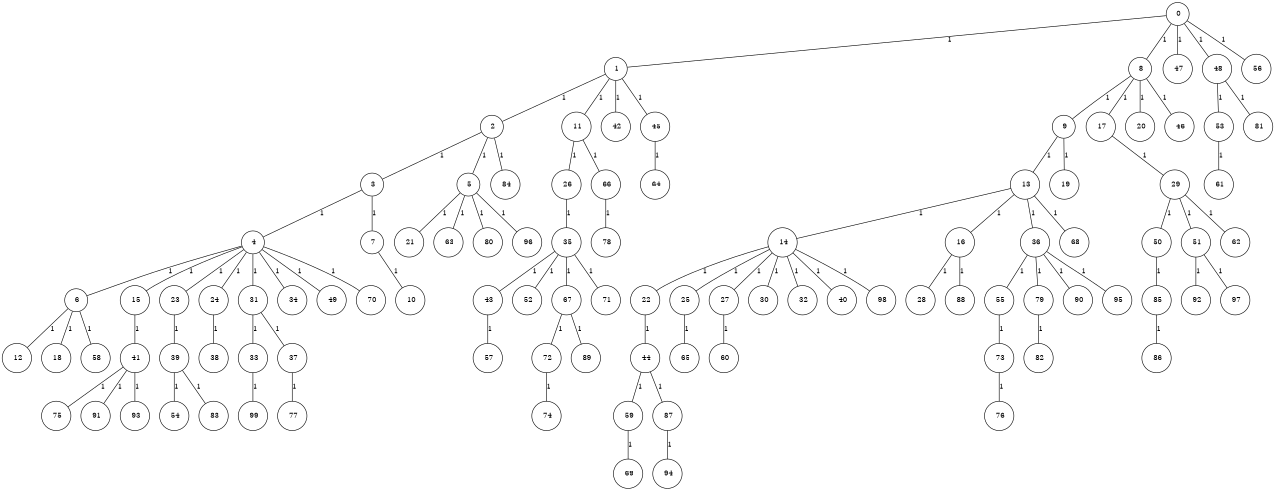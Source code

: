 graph G {
size="8.5,11;"
ratio = "expand;"
fixedsize="true;"
overlap="scale;"
node[shape=circle,width=.12,hight=.12,fontsize=12]
edge[fontsize=12]

0[label=" 0" color=black, pos="2.6684852,1.4309092!"];
1[label=" 1" color=black, pos="2.5168557,2.3568891!"];
2[label=" 2" color=black, pos="0.10583548,0.26623479!"];
3[label=" 3" color=black, pos="0.6571767,1.5797728!"];
4[label=" 4" color=black, pos="1.1223677,0.78225179!"];
5[label=" 5" color=black, pos="1.5303194,2.8632682!"];
6[label=" 6" color=black, pos="1.9700783,2.4811452!"];
7[label=" 7" color=black, pos="2.7140337,2.7645786!"];
8[label=" 8" color=black, pos="1.8272794,2.2468661!"];
9[label=" 9" color=black, pos="2.6967459,2.2494205!"];
10[label=" 10" color=black, pos="0.41790216,0.69093701!"];
11[label=" 11" color=black, pos="1.3772163,0.25246113!"];
12[label=" 12" color=black, pos="2.8677605,1.5190896!"];
13[label=" 13" color=black, pos="0.68190159,1.1521664!"];
14[label=" 14" color=black, pos="2.3960001,2.880696!"];
15[label=" 15" color=black, pos="0.51250781,0.49255275!"];
16[label=" 16" color=black, pos="0.84076236,0.68392243!"];
17[label=" 17" color=black, pos="2.343174,1.3400896!"];
18[label=" 18" color=black, pos="2.4489982,2.836155!"];
19[label=" 19" color=black, pos="0.30173647,0.32579845!"];
20[label=" 20" color=black, pos="2.123329,2.5675768!"];
21[label=" 21" color=black, pos="0.22724593,1.4572105!"];
22[label=" 22" color=black, pos="2.3530547,0.73327981!"];
23[label=" 23" color=black, pos="0.98318114,2.2053498!"];
24[label=" 24" color=black, pos="0.96525136,1.3614517!"];
25[label=" 25" color=black, pos="1.8226151,2.0695014!"];
26[label=" 26" color=black, pos="1.732568,1.0978279!"];
27[label=" 27" color=black, pos="0.99427251,2.2038014!"];
28[label=" 28" color=black, pos="2.2685144,0.92283211!"];
29[label=" 29" color=black, pos="1.4911214,1.1190064!"];
30[label=" 30" color=black, pos="0.71794909,2.7097387!"];
31[label=" 31" color=black, pos="0.078118735,2.5250737!"];
32[label=" 32" color=black, pos="0.80436065,0.35179542!"];
33[label=" 33" color=black, pos="1.5880668,0.89858915!"];
34[label=" 34" color=black, pos="1.3269533,0.35493931!"];
35[label=" 35" color=black, pos="2.4200434,0.43882729!"];
36[label=" 36" color=black, pos="0.33011896,0.18431815!"];
37[label=" 37" color=black, pos="1.741702,0.66541651!"];
38[label=" 38" color=black, pos="2.1556107,0.16078129!"];
39[label=" 39" color=black, pos="0.29024362,2.2770995!"];
40[label=" 40" color=black, pos="0.57238048,1.72158!"];
41[label=" 41" color=black, pos="2.0501918,2.4810822!"];
42[label=" 42" color=black, pos="2.6165862,0.69837085!"];
43[label=" 43" color=black, pos="1.3947622,1.7251874!"];
44[label=" 44" color=black, pos="2.4988575,0.54612154!"];
45[label=" 45" color=black, pos="2.21283,1.7002106!"];
46[label=" 46" color=black, pos="1.5866932,1.6021701!"];
47[label=" 47" color=black, pos="1.5468469,1.9715411!"];
48[label=" 48" color=black, pos="1.5081646,1.2796747!"];
49[label=" 49" color=black, pos="0.31329034,1.9355014!"];
50[label=" 50" color=black, pos="2.5967783,2.9665061!"];
51[label=" 51" color=black, pos="2.7710704,2.7164217!"];
52[label=" 52" color=black, pos="2.601199,2.5104875!"];
53[label=" 53" color=black, pos="1.4740813,1.1824698!"];
54[label=" 54" color=black, pos="0.07168995,0.93771134!"];
55[label=" 55" color=black, pos="2.6639095,0.73776417!"];
56[label=" 56" color=black, pos="2.6023736,0.73043047!"];
57[label=" 57" color=black, pos="1.7781957,1.8455405!"];
58[label=" 58" color=black, pos="1.2998042,2.3665145!"];
59[label=" 59" color=black, pos="2.5037402,0.34080265!"];
60[label=" 60" color=black, pos="0.34547942,0.91896826!"];
61[label=" 61" color=black, pos="1.0619882,1.8803352!"];
62[label=" 62" color=black, pos="0.88607791,0.75221501!"];
63[label=" 63" color=black, pos="1.727299,2.7220615!"];
64[label=" 64" color=black, pos="0.50741803,2.2453365!"];
65[label=" 65" color=black, pos="1.1184239,0.66058768!"];
66[label=" 66" color=black, pos="0.90292361,0.4891028!"];
67[label=" 67" color=black, pos="0.11003836,1.511603!"];
68[label=" 68" color=black, pos="0.6811956,2.2750785!"];
69[label=" 69" color=black, pos="2.5320092,1.876862!"];
70[label=" 70" color=black, pos="2.9734602,0.96807459!"];
71[label=" 71" color=black, pos="0.11905622,0.030431745!"];
72[label=" 72" color=black, pos="2.1426281,1.9120879!"];
73[label=" 73" color=black, pos="0.3666452,1.6792802!"];
74[label=" 74" color=black, pos="2.5997778,0.67623258!"];
75[label=" 75" color=black, pos="2.9982885,2.1653339!"];
76[label=" 76" color=black, pos="2.6184068,2.4226679!"];
77[label=" 77" color=black, pos="0.5958261,2.5685032!"];
78[label=" 78" color=black, pos="0.92860695,0.2700455!"];
79[label=" 79" color=black, pos="1.2267139,2.6741374!"];
80[label=" 80" color=black, pos="0.57624547,1.6303941!"];
81[label=" 81" color=black, pos="0.15890098,2.2124595!"];
82[label=" 82" color=black, pos="2.4780573,2.4684949!"];
83[label=" 83" color=black, pos="0.07652761,2.1558298!"];
84[label=" 84" color=black, pos="2.0742413,2.8453504!"];
85[label=" 85" color=black, pos="2.8780276,1.2393537!"];
86[label=" 86" color=black, pos="2.9504313,1.8542977!"];
87[label=" 87" color=black, pos="2.8098765,2.5464872!"];
88[label=" 88" color=black, pos="2.1146605,1.3290126!"];
89[label=" 89" color=black, pos="2.4865556,1.0322403!"];
90[label=" 90" color=black, pos="0.43016418,1.4409586!"];
91[label=" 91" color=black, pos="2.1345641,2.2016262!"];
92[label=" 92" color=black, pos="0.1752861,0.87887285!"];
93[label=" 93" color=black, pos="1.4608301,0.85994825!"];
94[label=" 94" color=black, pos="0.62762583,2.5884066!"];
95[label=" 95" color=black, pos="1.2426811,0.82362428!"];
96[label=" 96" color=black, pos="1.3117751,0.63090309!"];
97[label=" 97" color=black, pos="1.694109,0.76294359!"];
98[label=" 98" color=black, pos="2.1638786,0.630965!"];
99[label=" 99" color=black, pos="0.80069062,1.5072481!"];
0--1[label="1"]
0--8[label="1"]
0--47[label="1"]
0--48[label="1"]
0--56[label="1"]
1--2[label="1"]
1--11[label="1"]
1--42[label="1"]
1--45[label="1"]
2--3[label="1"]
2--5[label="1"]
2--84[label="1"]
3--4[label="1"]
3--7[label="1"]
4--6[label="1"]
4--15[label="1"]
4--23[label="1"]
4--24[label="1"]
4--31[label="1"]
4--34[label="1"]
4--49[label="1"]
4--70[label="1"]
5--21[label="1"]
5--63[label="1"]
5--80[label="1"]
5--96[label="1"]
6--12[label="1"]
6--18[label="1"]
6--58[label="1"]
7--10[label="1"]
8--9[label="1"]
8--17[label="1"]
8--20[label="1"]
8--46[label="1"]
9--13[label="1"]
9--19[label="1"]
11--26[label="1"]
11--66[label="1"]
13--14[label="1"]
13--16[label="1"]
13--36[label="1"]
13--68[label="1"]
14--22[label="1"]
14--25[label="1"]
14--27[label="1"]
14--30[label="1"]
14--32[label="1"]
14--40[label="1"]
14--98[label="1"]
15--41[label="1"]
16--28[label="1"]
16--88[label="1"]
17--29[label="1"]
22--44[label="1"]
23--39[label="1"]
24--38[label="1"]
25--65[label="1"]
26--35[label="1"]
27--60[label="1"]
29--50[label="1"]
29--51[label="1"]
29--62[label="1"]
31--33[label="1"]
31--37[label="1"]
33--99[label="1"]
35--43[label="1"]
35--52[label="1"]
35--67[label="1"]
35--71[label="1"]
36--55[label="1"]
36--79[label="1"]
36--90[label="1"]
36--95[label="1"]
37--77[label="1"]
39--54[label="1"]
39--83[label="1"]
41--75[label="1"]
41--91[label="1"]
41--93[label="1"]
43--57[label="1"]
44--59[label="1"]
44--87[label="1"]
45--64[label="1"]
48--53[label="1"]
48--81[label="1"]
50--85[label="1"]
51--92[label="1"]
51--97[label="1"]
53--61[label="1"]
55--73[label="1"]
59--69[label="1"]
66--78[label="1"]
67--72[label="1"]
67--89[label="1"]
72--74[label="1"]
73--76[label="1"]
79--82[label="1"]
85--86[label="1"]
87--94[label="1"]

}
